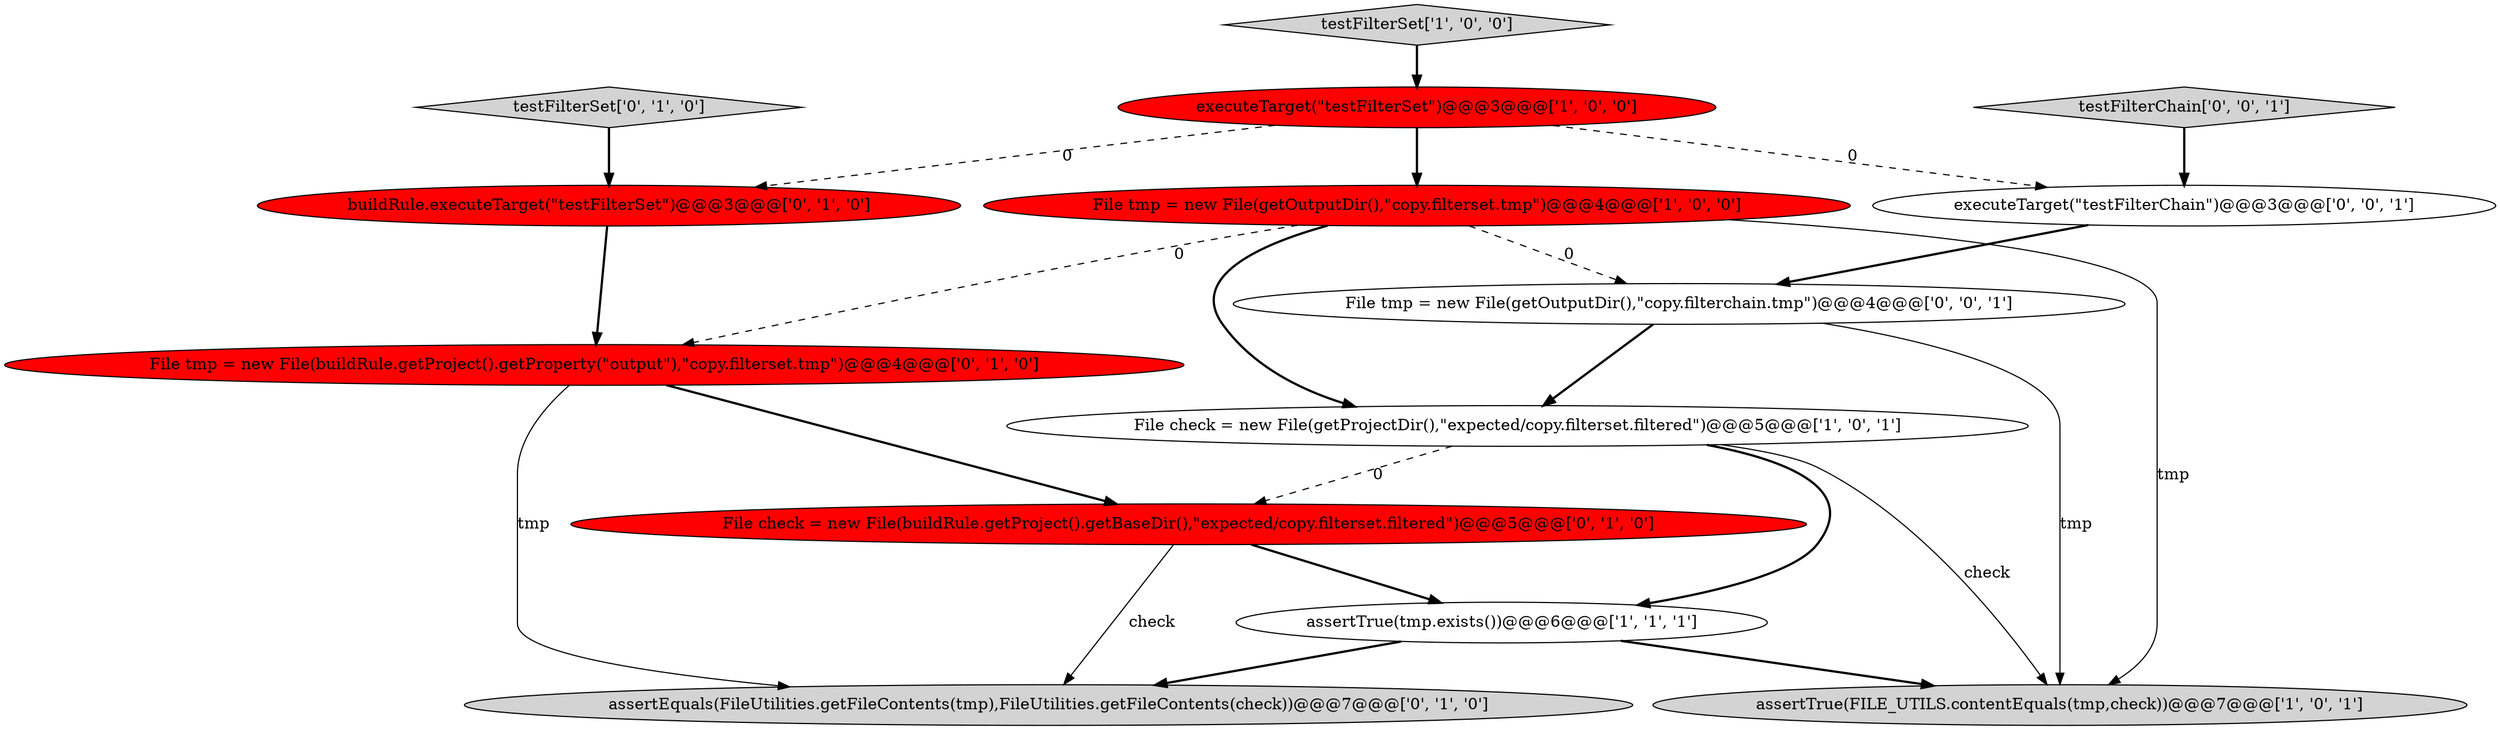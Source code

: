 digraph {
4 [style = filled, label = "testFilterSet['1', '0', '0']", fillcolor = lightgray, shape = diamond image = "AAA0AAABBB1BBB"];
8 [style = filled, label = "assertEquals(FileUtilities.getFileContents(tmp),FileUtilities.getFileContents(check))@@@7@@@['0', '1', '0']", fillcolor = lightgray, shape = ellipse image = "AAA0AAABBB2BBB"];
7 [style = filled, label = "File check = new File(buildRule.getProject().getBaseDir(),\"expected/copy.filterset.filtered\")@@@5@@@['0', '1', '0']", fillcolor = red, shape = ellipse image = "AAA1AAABBB2BBB"];
13 [style = filled, label = "File tmp = new File(getOutputDir(),\"copy.filterchain.tmp\")@@@4@@@['0', '0', '1']", fillcolor = white, shape = ellipse image = "AAA0AAABBB3BBB"];
11 [style = filled, label = "executeTarget(\"testFilterChain\")@@@3@@@['0', '0', '1']", fillcolor = white, shape = ellipse image = "AAA0AAABBB3BBB"];
9 [style = filled, label = "buildRule.executeTarget(\"testFilterSet\")@@@3@@@['0', '1', '0']", fillcolor = red, shape = ellipse image = "AAA1AAABBB2BBB"];
5 [style = filled, label = "assertTrue(tmp.exists())@@@6@@@['1', '1', '1']", fillcolor = white, shape = ellipse image = "AAA0AAABBB1BBB"];
6 [style = filled, label = "File tmp = new File(buildRule.getProject().getProperty(\"output\"),\"copy.filterset.tmp\")@@@4@@@['0', '1', '0']", fillcolor = red, shape = ellipse image = "AAA1AAABBB2BBB"];
10 [style = filled, label = "testFilterSet['0', '1', '0']", fillcolor = lightgray, shape = diamond image = "AAA0AAABBB2BBB"];
12 [style = filled, label = "testFilterChain['0', '0', '1']", fillcolor = lightgray, shape = diamond image = "AAA0AAABBB3BBB"];
0 [style = filled, label = "executeTarget(\"testFilterSet\")@@@3@@@['1', '0', '0']", fillcolor = red, shape = ellipse image = "AAA1AAABBB1BBB"];
2 [style = filled, label = "File check = new File(getProjectDir(),\"expected/copy.filterset.filtered\")@@@5@@@['1', '0', '1']", fillcolor = white, shape = ellipse image = "AAA0AAABBB1BBB"];
3 [style = filled, label = "assertTrue(FILE_UTILS.contentEquals(tmp,check))@@@7@@@['1', '0', '1']", fillcolor = lightgray, shape = ellipse image = "AAA0AAABBB1BBB"];
1 [style = filled, label = "File tmp = new File(getOutputDir(),\"copy.filterset.tmp\")@@@4@@@['1', '0', '0']", fillcolor = red, shape = ellipse image = "AAA1AAABBB1BBB"];
5->3 [style = bold, label=""];
5->8 [style = bold, label=""];
12->11 [style = bold, label=""];
1->3 [style = solid, label="tmp"];
0->11 [style = dashed, label="0"];
2->7 [style = dashed, label="0"];
9->6 [style = bold, label=""];
4->0 [style = bold, label=""];
1->13 [style = dashed, label="0"];
7->5 [style = bold, label=""];
7->8 [style = solid, label="check"];
1->6 [style = dashed, label="0"];
0->1 [style = bold, label=""];
11->13 [style = bold, label=""];
1->2 [style = bold, label=""];
10->9 [style = bold, label=""];
0->9 [style = dashed, label="0"];
6->7 [style = bold, label=""];
6->8 [style = solid, label="tmp"];
2->3 [style = solid, label="check"];
13->3 [style = solid, label="tmp"];
2->5 [style = bold, label=""];
13->2 [style = bold, label=""];
}
